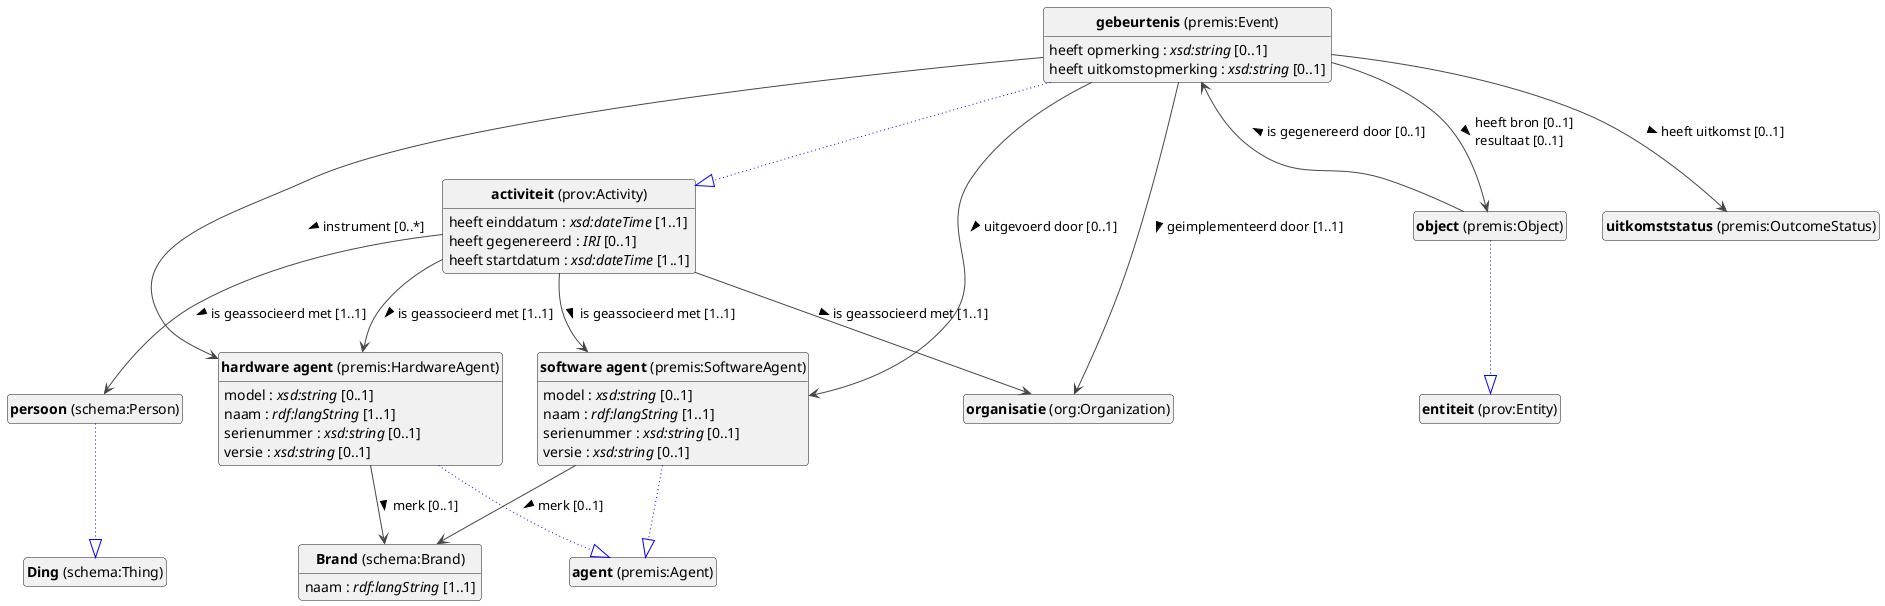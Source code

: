@startuml
!theme vibrant
skinparam classFontSize 14
!define LIGHTORANGE
skinparam componentStyle uml2
skinparam wrapMessageWidth 1000
skinparam wrapWidth 1000
' skinparam ArrowColor #Maroon
' Remove shadows
skinparam shadowing false
'skinparam linetype polyline
skinparam ArrowMessageAlignment left
top to bottom direction


class "<b>Brand</b> (schema:Brand)" as schema_Brand [[#schema%3ABrand]]
class "<b>activiteit</b> (prov:Activity)" as prov_Activity [[#prov%3AActivity]]
class "<b>gebeurtenis</b> (premis:Event)" as premis_Event [[#premis%3AEvent]]
class "<b>activiteit</b> (prov:Activity)" as prov_Activity [[#prov%3AActivity]]
class "<b>hardware agent</b> (premis:HardwareAgent)" as premis_HardwareAgent [[#premis%3AHardwareAgent]]
class "<b>agent</b> (premis:Agent)" as premis_Agent [[#premis%3AAgent]]
class "<b>object</b> (premis:Object)" as premis_Object [[#premis%3AObject]]
class "<b>entiteit</b> (prov:Entity)" as prov_Entity [[#prov%3AEntity]]
class "<b>organisatie</b> (org:Organization)" as org_Organization [[../../organizations/nl#org%3AOrganization]]
class "<b>persoon</b> (schema:Person)" as schema_Person [[../../organizations/nl#schema%3APerson]]
class "<b>Ding</b> (schema:Thing)" as schema_Thing [[#schema%3AThing]]
class "<b>software agent</b> (premis:SoftwareAgent)" as premis_SoftwareAgent [[#premis%3ASoftwareAgent]]
class "<b>agent</b> (premis:Agent)" as premis_Agent [[#premis%3AAgent]]
class "<b>uitkomststatus</b> (premis:OutcomeStatus)" as premis_OutcomeStatus [[#premis%3AOutcomeStatus]]


schema_Brand : naam : <i>rdf:langString</i> [1..1]



prov_Activity : heeft einddatum : <i>xsd:dateTime</i> [1..1]
prov_Activity : heeft gegenereerd : <i>IRI</i> [0..1]
prov_Activity : heeft startdatum : <i>xsd:dateTime</i> [1..1]

prov_Activity --> org_Organization :is geassocieerd met [1..1]  > 
prov_Activity --> premis_HardwareAgent :is geassocieerd met [1..1]  > 
prov_Activity --> premis_SoftwareAgent :is geassocieerd met [1..1]  > 
prov_Activity --> schema_Person :is geassocieerd met [1..1]  > 


premis_Event --|> prov_Activity #blue;line.dotted;text:blue

premis_Event : heeft opmerking : <i>xsd:string</i> [0..1]
premis_Event : heeft uitkomstopmerking : <i>xsd:string</i> [0..1]
premis_Event --> org_Organization :geimplementeerd door [1..1]  > 
premis_Event --> premis_HardwareAgent :instrument [0..*]  > 
premis_Event --> premis_Object :heeft bron [0..1]  \lresultaat [0..1]  > 
premis_Event --> premis_OutcomeStatus :heeft uitkomst [0..1]  > 
premis_Event --> premis_SoftwareAgent :uitgevoerd door [0..1]  > 


premis_HardwareAgent --|> premis_Agent #blue;line.dotted;text:blue

premis_HardwareAgent : model : <i>xsd:string</i> [0..1]
premis_HardwareAgent : naam : <i>rdf:langString</i> [1..1]
premis_HardwareAgent : serienummer : <i>xsd:string</i> [0..1]
premis_HardwareAgent : versie : <i>xsd:string</i> [0..1]

premis_HardwareAgent --> schema_Brand :merk [0..1]  > 


premis_Object --|> prov_Entity #blue;line.dotted;text:blue

premis_Object --> premis_Event :is gegenereerd door [0..1]  > 



schema_Person --|> schema_Thing #blue;line.dotted;text:blue


premis_SoftwareAgent --|> premis_Agent #blue;line.dotted;text:blue

premis_SoftwareAgent : model : <i>xsd:string</i> [0..1]
premis_SoftwareAgent : naam : <i>rdf:langString</i> [1..1]
premis_SoftwareAgent : serienummer : <i>xsd:string</i> [0..1]
premis_SoftwareAgent : versie : <i>xsd:string</i> [0..1]

premis_SoftwareAgent --> schema_Brand :merk [0..1]  > 





hide circle
hide methods
hide empty members
@enduml


